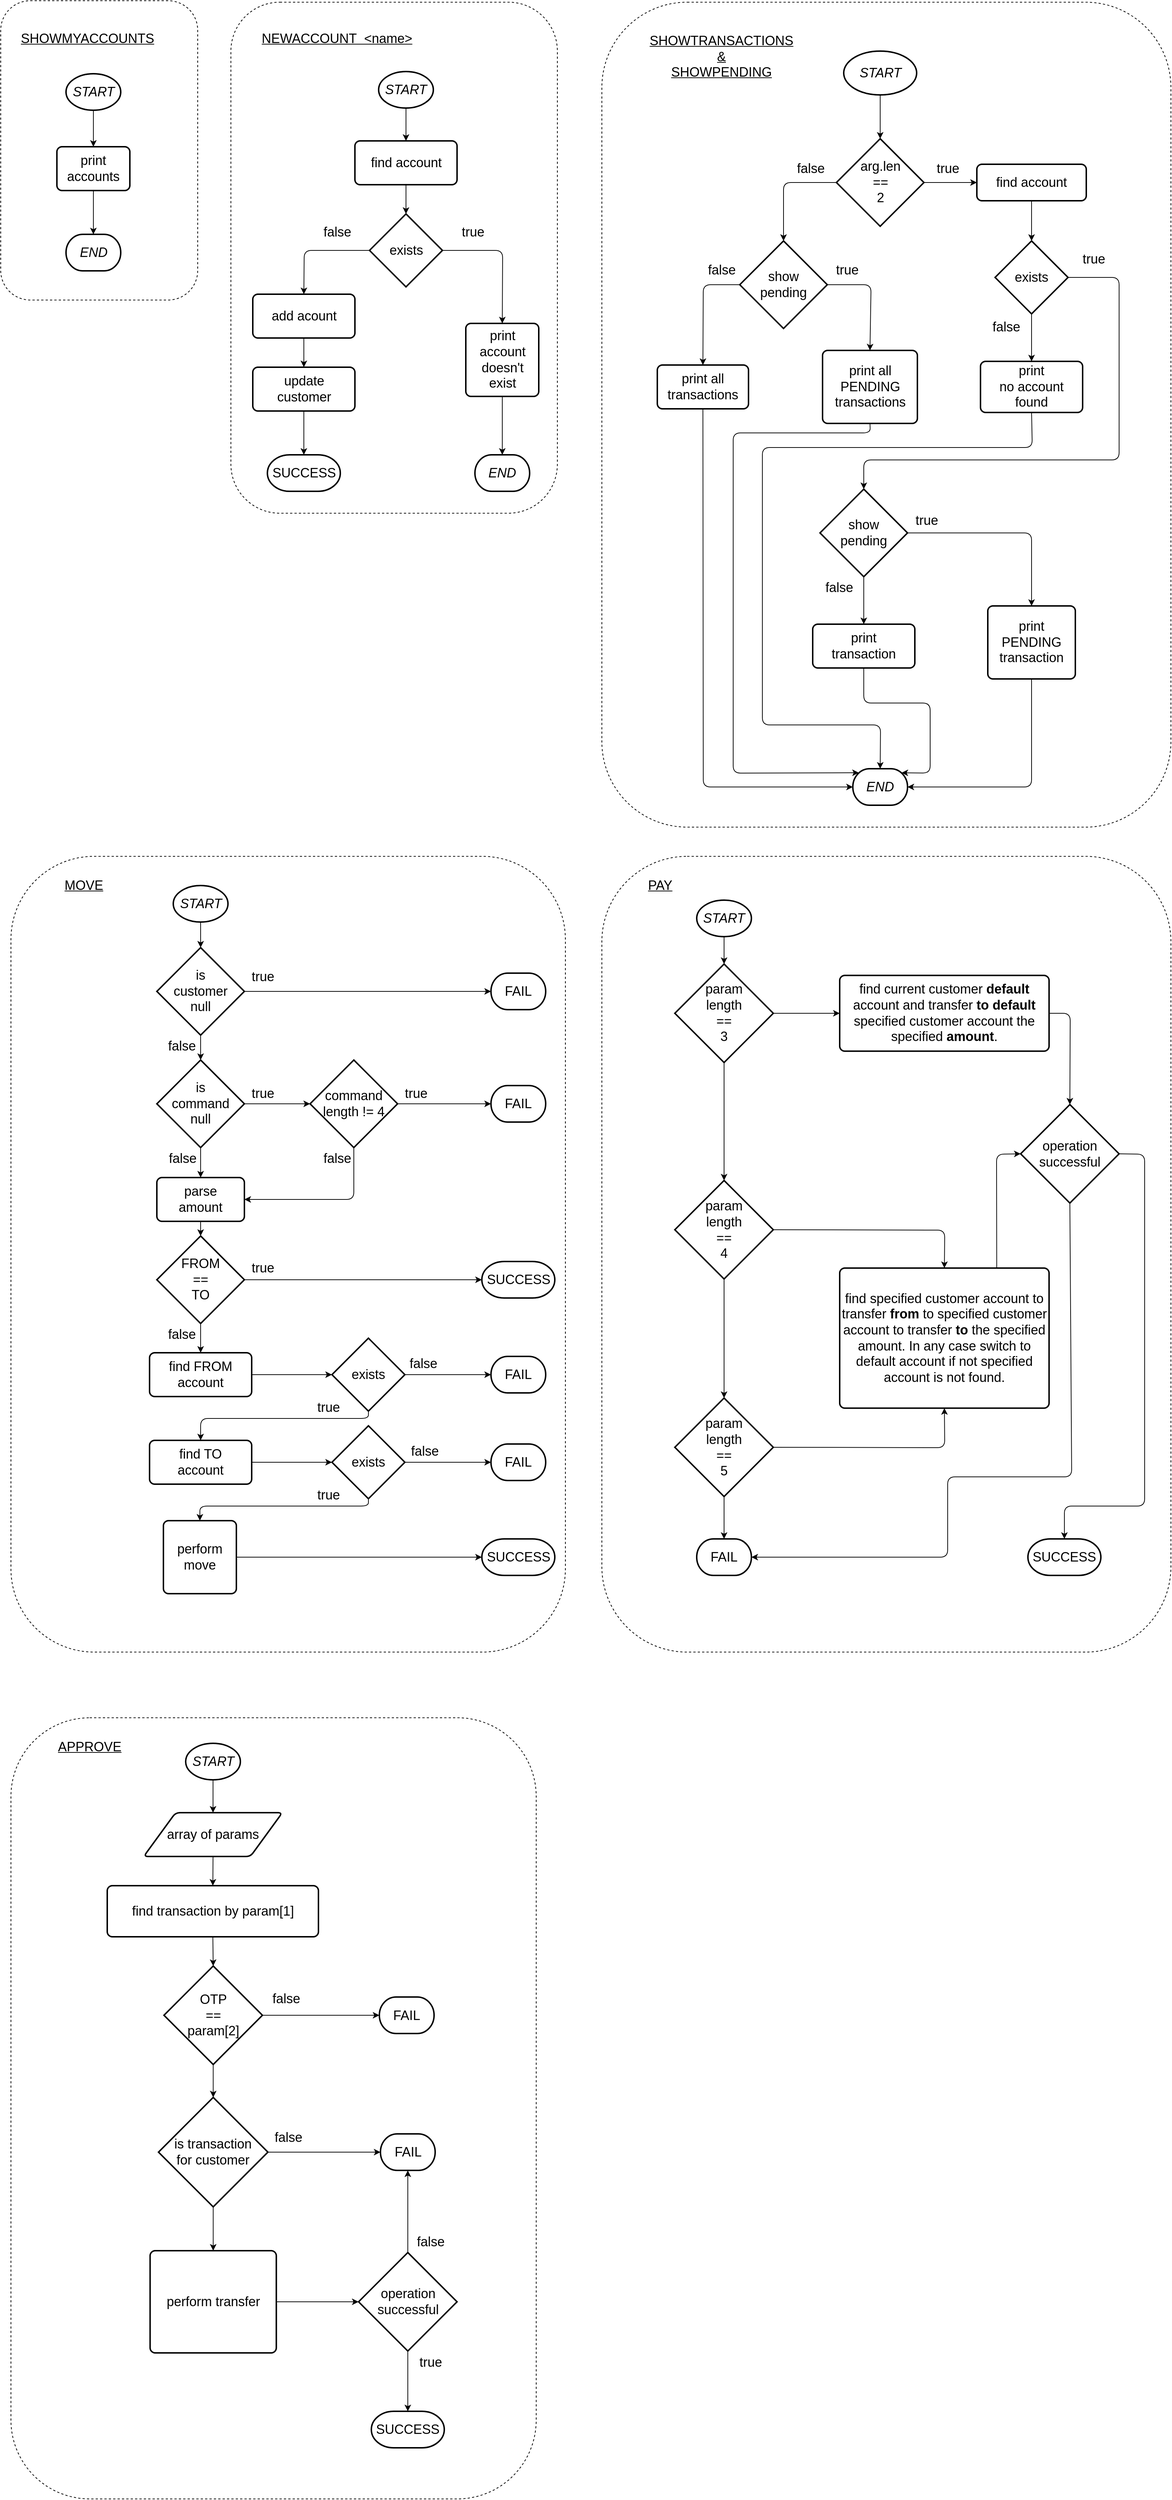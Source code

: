 <mxfile version="12.9.9" type="device"><diagram id="C5RBs43oDa-KdzZeNtuy" name="Page-1"><mxGraphModel dx="2066" dy="1146" grid="1" gridSize="10" guides="1" tooltips="1" connect="1" arrows="1" fold="1" page="1" pageScale="1" pageWidth="827" pageHeight="1169" math="0" shadow="0"><root><mxCell id="WIyWlLk6GJQsqaUBKTNV-0"/><mxCell id="WIyWlLk6GJQsqaUBKTNV-1" parent="WIyWlLk6GJQsqaUBKTNV-0"/><mxCell id="9iAAD8OGUd6AcAUDYK4n-177" value="" style="rounded=1;whiteSpace=wrap;html=1;fillColor=none;fontSize=18;align=center;dashed=1;" vertex="1" parent="WIyWlLk6GJQsqaUBKTNV-1"><mxGeometry x="40" y="2370" width="720" height="1070" as="geometry"/></mxCell><mxCell id="9iAAD8OGUd6AcAUDYK4n-150" value="" style="rounded=1;whiteSpace=wrap;html=1;fillColor=none;fontSize=18;align=center;dashed=1;" vertex="1" parent="WIyWlLk6GJQsqaUBKTNV-1"><mxGeometry x="850" y="1190" width="780" height="1090" as="geometry"/></mxCell><mxCell id="9iAAD8OGUd6AcAUDYK4n-127" value="" style="rounded=1;whiteSpace=wrap;html=1;fillColor=none;fontSize=18;dashed=1;" vertex="1" parent="WIyWlLk6GJQsqaUBKTNV-1"><mxGeometry x="40" y="1190" width="760" height="1090" as="geometry"/></mxCell><mxCell id="9iAAD8OGUd6AcAUDYK4n-79" value="" style="rounded=1;whiteSpace=wrap;html=1;dashed=1;fillColor=none;fontSize=18;" vertex="1" parent="WIyWlLk6GJQsqaUBKTNV-1"><mxGeometry x="850" y="20" width="780" height="1130" as="geometry"/></mxCell><mxCell id="9iAAD8OGUd6AcAUDYK4n-29" value="" style="rounded=1;whiteSpace=wrap;html=1;fontSize=18;fillColor=none;dashed=1;" vertex="1" parent="WIyWlLk6GJQsqaUBKTNV-1"><mxGeometry x="26" y="18" width="270" height="410" as="geometry"/></mxCell><mxCell id="9iAAD8OGUd6AcAUDYK4n-31" value="" style="rounded=1;whiteSpace=wrap;html=1;dashed=1;fillColor=none;fontSize=18;" vertex="1" parent="WIyWlLk6GJQsqaUBKTNV-1"><mxGeometry x="341.5" y="20" width="447.5" height="700" as="geometry"/></mxCell><mxCell id="9iAAD8OGUd6AcAUDYK4n-3" value="SHOWMYACCOUNTS" style="text;html=1;strokeColor=none;fillColor=none;align=center;verticalAlign=middle;whiteSpace=wrap;rounded=0;fontStyle=4;fontSize=18;" vertex="1" parent="WIyWlLk6GJQsqaUBKTNV-1"><mxGeometry x="50" y="60" width="190" height="20" as="geometry"/></mxCell><mxCell id="9iAAD8OGUd6AcAUDYK4n-5" value="&lt;i&gt;END&lt;/i&gt;" style="strokeWidth=2;html=1;shape=mxgraph.flowchart.terminator;whiteSpace=wrap;fontSize=18;" vertex="1" parent="WIyWlLk6GJQsqaUBKTNV-1"><mxGeometry x="115.5" y="338" width="75" height="50" as="geometry"/></mxCell><mxCell id="9iAAD8OGUd6AcAUDYK4n-6" value="print accounts" style="rounded=1;whiteSpace=wrap;html=1;absoluteArcSize=1;arcSize=14;strokeWidth=2;fontSize=18;" vertex="1" parent="WIyWlLk6GJQsqaUBKTNV-1"><mxGeometry x="103" y="218" width="100" height="60" as="geometry"/></mxCell><mxCell id="9iAAD8OGUd6AcAUDYK4n-7" value="" style="endArrow=classic;html=1;fontSize=18;exitX=0.5;exitY=1;exitDx=0;exitDy=0;exitPerimeter=0;entryX=0.5;entryY=0;entryDx=0;entryDy=0;" edge="1" parent="WIyWlLk6GJQsqaUBKTNV-1" source="9iAAD8OGUd6AcAUDYK4n-12" target="9iAAD8OGUd6AcAUDYK4n-6"><mxGeometry width="50" height="50" relative="1" as="geometry"><mxPoint x="153" y="173" as="sourcePoint"/><mxPoint x="318" y="138" as="targetPoint"/></mxGeometry></mxCell><mxCell id="9iAAD8OGUd6AcAUDYK4n-8" value="" style="endArrow=classic;html=1;fontSize=18;exitX=0.5;exitY=1;exitDx=0;exitDy=0;entryX=0.5;entryY=0;entryDx=0;entryDy=0;entryPerimeter=0;" edge="1" parent="WIyWlLk6GJQsqaUBKTNV-1" source="9iAAD8OGUd6AcAUDYK4n-6" target="9iAAD8OGUd6AcAUDYK4n-5"><mxGeometry width="50" height="50" relative="1" as="geometry"><mxPoint x="258" y="378" as="sourcePoint"/><mxPoint x="308" y="328" as="targetPoint"/></mxGeometry></mxCell><mxCell id="9iAAD8OGUd6AcAUDYK4n-11" value="NEWACCOUNT&amp;nbsp; &amp;lt;name&amp;gt;" style="text;html=1;strokeColor=none;fillColor=none;align=center;verticalAlign=middle;whiteSpace=wrap;rounded=0;fontSize=18;fontStyle=4" vertex="1" parent="WIyWlLk6GJQsqaUBKTNV-1"><mxGeometry x="376.5" y="60" width="220" height="20" as="geometry"/></mxCell><mxCell id="9iAAD8OGUd6AcAUDYK4n-12" value="&lt;i&gt;START&lt;/i&gt;" style="strokeWidth=2;html=1;shape=mxgraph.flowchart.start_1;whiteSpace=wrap;fontSize=18;" vertex="1" parent="WIyWlLk6GJQsqaUBKTNV-1"><mxGeometry x="115.5" y="118" width="75" height="50" as="geometry"/></mxCell><mxCell id="9iAAD8OGUd6AcAUDYK4n-13" value="&lt;i&gt;START&lt;/i&gt;" style="strokeWidth=2;html=1;shape=mxgraph.flowchart.start_1;whiteSpace=wrap;fontSize=18;" vertex="1" parent="WIyWlLk6GJQsqaUBKTNV-1"><mxGeometry x="544" y="115" width="75" height="50" as="geometry"/></mxCell><mxCell id="9iAAD8OGUd6AcAUDYK4n-14" value="find account" style="rounded=1;whiteSpace=wrap;html=1;absoluteArcSize=1;arcSize=14;strokeWidth=2;fontSize=18;" vertex="1" parent="WIyWlLk6GJQsqaUBKTNV-1"><mxGeometry x="511.5" y="210" width="140" height="60" as="geometry"/></mxCell><mxCell id="9iAAD8OGUd6AcAUDYK4n-15" value="" style="endArrow=classic;html=1;fontSize=18;exitX=0.5;exitY=1;exitDx=0;exitDy=0;exitPerimeter=0;entryX=0.5;entryY=0;entryDx=0;entryDy=0;" edge="1" parent="WIyWlLk6GJQsqaUBKTNV-1" source="9iAAD8OGUd6AcAUDYK4n-13" target="9iAAD8OGUd6AcAUDYK4n-14"><mxGeometry width="50" height="50" relative="1" as="geometry"><mxPoint x="665" y="360" as="sourcePoint"/><mxPoint x="715" y="310" as="targetPoint"/></mxGeometry></mxCell><mxCell id="9iAAD8OGUd6AcAUDYK4n-16" value="exists" style="strokeWidth=2;html=1;shape=mxgraph.flowchart.decision;whiteSpace=wrap;fontSize=18;" vertex="1" parent="WIyWlLk6GJQsqaUBKTNV-1"><mxGeometry x="531.5" y="310" width="100" height="100" as="geometry"/></mxCell><mxCell id="9iAAD8OGUd6AcAUDYK4n-17" value="add acount" style="rounded=1;whiteSpace=wrap;html=1;absoluteArcSize=1;arcSize=14;strokeWidth=2;fontSize=18;" vertex="1" parent="WIyWlLk6GJQsqaUBKTNV-1"><mxGeometry x="371.5" y="420" width="140" height="60" as="geometry"/></mxCell><mxCell id="9iAAD8OGUd6AcAUDYK4n-18" value="&lt;div&gt;update&lt;/div&gt;&lt;div&gt;customer&lt;/div&gt;" style="rounded=1;whiteSpace=wrap;html=1;absoluteArcSize=1;arcSize=14;strokeWidth=2;fontSize=18;" vertex="1" parent="WIyWlLk6GJQsqaUBKTNV-1"><mxGeometry x="371.5" y="520" width="140" height="60" as="geometry"/></mxCell><mxCell id="9iAAD8OGUd6AcAUDYK4n-19" value="SUCCESS" style="strokeWidth=2;html=1;shape=mxgraph.flowchart.terminator;whiteSpace=wrap;fontSize=18;" vertex="1" parent="WIyWlLk6GJQsqaUBKTNV-1"><mxGeometry x="391.5" y="640" width="100" height="50" as="geometry"/></mxCell><mxCell id="9iAAD8OGUd6AcAUDYK4n-20" value="&lt;i&gt;END&lt;/i&gt;" style="strokeWidth=2;html=1;shape=mxgraph.flowchart.terminator;whiteSpace=wrap;fontSize=18;" vertex="1" parent="WIyWlLk6GJQsqaUBKTNV-1"><mxGeometry x="676" y="640" width="75" height="50" as="geometry"/></mxCell><mxCell id="9iAAD8OGUd6AcAUDYK4n-21" value="" style="endArrow=classic;html=1;fontSize=18;exitX=0;exitY=0.5;exitDx=0;exitDy=0;exitPerimeter=0;entryX=0.5;entryY=0;entryDx=0;entryDy=0;" edge="1" parent="WIyWlLk6GJQsqaUBKTNV-1" source="9iAAD8OGUd6AcAUDYK4n-16" target="9iAAD8OGUd6AcAUDYK4n-17"><mxGeometry width="50" height="50" relative="1" as="geometry"><mxPoint x="364" y="340" as="sourcePoint"/><mxPoint x="414" y="290" as="targetPoint"/><Array as="points"><mxPoint x="442" y="360"/></Array></mxGeometry></mxCell><mxCell id="9iAAD8OGUd6AcAUDYK4n-22" value="" style="endArrow=classic;html=1;fontSize=18;exitX=0.5;exitY=1;exitDx=0;exitDy=0;entryX=0.5;entryY=0;entryDx=0;entryDy=0;" edge="1" parent="WIyWlLk6GJQsqaUBKTNV-1" source="9iAAD8OGUd6AcAUDYK4n-17" target="9iAAD8OGUd6AcAUDYK4n-18"><mxGeometry width="50" height="50" relative="1" as="geometry"><mxPoint x="194" y="520" as="sourcePoint"/><mxPoint x="244" y="470" as="targetPoint"/></mxGeometry></mxCell><mxCell id="9iAAD8OGUd6AcAUDYK4n-23" value="" style="endArrow=classic;html=1;fontSize=18;exitX=0.5;exitY=1;exitDx=0;exitDy=0;entryX=0.5;entryY=0;entryDx=0;entryDy=0;entryPerimeter=0;" edge="1" parent="WIyWlLk6GJQsqaUBKTNV-1" source="9iAAD8OGUd6AcAUDYK4n-18" target="9iAAD8OGUd6AcAUDYK4n-19"><mxGeometry width="50" height="50" relative="1" as="geometry"><mxPoint x="284" y="660" as="sourcePoint"/><mxPoint x="334" y="610" as="targetPoint"/></mxGeometry></mxCell><mxCell id="9iAAD8OGUd6AcAUDYK4n-24" value="" style="endArrow=classic;html=1;fontSize=18;exitX=1;exitY=0.5;exitDx=0;exitDy=0;exitPerimeter=0;entryX=0.5;entryY=0;entryDx=0;entryDy=0;" edge="1" parent="WIyWlLk6GJQsqaUBKTNV-1" source="9iAAD8OGUd6AcAUDYK4n-16" target="9iAAD8OGUd6AcAUDYK4n-59"><mxGeometry width="50" height="50" relative="1" as="geometry"><mxPoint x="714" y="500" as="sourcePoint"/><mxPoint x="712" y="430" as="targetPoint"/><Array as="points"><mxPoint x="714" y="360"/></Array></mxGeometry></mxCell><mxCell id="9iAAD8OGUd6AcAUDYK4n-25" value="" style="endArrow=classic;html=1;fontSize=18;exitX=0.5;exitY=1;exitDx=0;exitDy=0;entryX=0.5;entryY=0;entryDx=0;entryDy=0;entryPerimeter=0;" edge="1" parent="WIyWlLk6GJQsqaUBKTNV-1" source="9iAAD8OGUd6AcAUDYK4n-14" target="9iAAD8OGUd6AcAUDYK4n-16"><mxGeometry width="50" height="50" relative="1" as="geometry"><mxPoint x="675" y="480" as="sourcePoint"/><mxPoint x="725" y="430" as="targetPoint"/></mxGeometry></mxCell><mxCell id="9iAAD8OGUd6AcAUDYK4n-26" value="false" style="text;html=1;align=center;verticalAlign=middle;resizable=0;points=[];autosize=1;fontSize=18;" vertex="1" parent="WIyWlLk6GJQsqaUBKTNV-1"><mxGeometry x="461.5" y="320" width="50" height="30" as="geometry"/></mxCell><mxCell id="9iAAD8OGUd6AcAUDYK4n-27" value="true" style="text;html=1;align=center;verticalAlign=middle;resizable=0;points=[];autosize=1;fontSize=18;" vertex="1" parent="WIyWlLk6GJQsqaUBKTNV-1"><mxGeometry x="648" y="320" width="50" height="30" as="geometry"/></mxCell><mxCell id="9iAAD8OGUd6AcAUDYK4n-28" value="&lt;div&gt;SHOWTRANSACTIONS&lt;/div&gt;&lt;div&gt;&amp;amp;&lt;/div&gt;&lt;div&gt;SHOWPENDING&lt;br&gt;&lt;/div&gt;" style="text;html=1;strokeColor=none;fillColor=none;align=center;verticalAlign=middle;whiteSpace=wrap;rounded=0;fontSize=18;fontStyle=4" vertex="1" parent="WIyWlLk6GJQsqaUBKTNV-1"><mxGeometry x="909" y="60" width="210" height="70" as="geometry"/></mxCell><mxCell id="9iAAD8OGUd6AcAUDYK4n-32" value="&lt;i&gt;START&lt;/i&gt;" style="strokeWidth=2;html=1;shape=mxgraph.flowchart.start_1;whiteSpace=wrap;fillColor=#ffffff;fontSize=18;" vertex="1" parent="WIyWlLk6GJQsqaUBKTNV-1"><mxGeometry x="1181.5" y="87" width="100" height="60" as="geometry"/></mxCell><mxCell id="9iAAD8OGUd6AcAUDYK4n-34" value="arg.len&lt;div&gt;==&lt;/div&gt;&lt;div&gt;2&lt;br&gt;&lt;/div&gt;" style="strokeWidth=2;html=1;shape=mxgraph.flowchart.decision;whiteSpace=wrap;fillColor=#ffffff;fontSize=18;" vertex="1" parent="WIyWlLk6GJQsqaUBKTNV-1"><mxGeometry x="1171.5" y="207" width="120" height="120" as="geometry"/></mxCell><mxCell id="9iAAD8OGUd6AcAUDYK4n-35" value="&lt;div&gt;show&lt;/div&gt;&lt;div&gt;pending&lt;br&gt;&lt;/div&gt;" style="strokeWidth=2;html=1;shape=mxgraph.flowchart.decision;whiteSpace=wrap;fillColor=#ffffff;fontSize=18;" vertex="1" parent="WIyWlLk6GJQsqaUBKTNV-1"><mxGeometry x="1039" y="347" width="120" height="120" as="geometry"/></mxCell><mxCell id="9iAAD8OGUd6AcAUDYK4n-37" value="" style="endArrow=classic;html=1;fontSize=18;exitX=0.5;exitY=1;exitDx=0;exitDy=0;exitPerimeter=0;entryX=0.5;entryY=0;entryDx=0;entryDy=0;entryPerimeter=0;" edge="1" parent="WIyWlLk6GJQsqaUBKTNV-1" source="9iAAD8OGUd6AcAUDYK4n-32" target="9iAAD8OGUd6AcAUDYK4n-34"><mxGeometry width="50" height="50" relative="1" as="geometry"><mxPoint x="1369" y="227" as="sourcePoint"/><mxPoint x="1419" y="177" as="targetPoint"/></mxGeometry></mxCell><mxCell id="9iAAD8OGUd6AcAUDYK4n-38" value="" style="endArrow=classic;html=1;fontSize=18;exitX=0;exitY=0.5;exitDx=0;exitDy=0;exitPerimeter=0;entryX=0.5;entryY=0;entryDx=0;entryDy=0;entryPerimeter=0;" edge="1" parent="WIyWlLk6GJQsqaUBKTNV-1" source="9iAAD8OGUd6AcAUDYK4n-34" target="9iAAD8OGUd6AcAUDYK4n-35"><mxGeometry width="50" height="50" relative="1" as="geometry"><mxPoint x="1059" y="297" as="sourcePoint"/><mxPoint x="1109" y="247" as="targetPoint"/><Array as="points"><mxPoint x="1099" y="267"/></Array></mxGeometry></mxCell><mxCell id="9iAAD8OGUd6AcAUDYK4n-39" value="" style="endArrow=classic;html=1;fontSize=18;exitX=0;exitY=0.5;exitDx=0;exitDy=0;exitPerimeter=0;entryX=0.5;entryY=0;entryDx=0;entryDy=0;" edge="1" parent="WIyWlLk6GJQsqaUBKTNV-1" source="9iAAD8OGUd6AcAUDYK4n-35" target="9iAAD8OGUd6AcAUDYK4n-40"><mxGeometry width="50" height="50" relative="1" as="geometry"><mxPoint x="999" y="497" as="sourcePoint"/><mxPoint x="989" y="467" as="targetPoint"/><Array as="points"><mxPoint x="989" y="407"/></Array></mxGeometry></mxCell><mxCell id="9iAAD8OGUd6AcAUDYK4n-40" value="&lt;div&gt;print all&lt;/div&gt;&lt;div&gt;transactions&lt;br&gt;&lt;/div&gt;" style="rounded=1;whiteSpace=wrap;html=1;absoluteArcSize=1;arcSize=14;strokeWidth=2;fillColor=#ffffff;fontSize=18;" vertex="1" parent="WIyWlLk6GJQsqaUBKTNV-1"><mxGeometry x="926" y="517" width="125" height="60" as="geometry"/></mxCell><mxCell id="9iAAD8OGUd6AcAUDYK4n-41" value="&lt;div&gt;print all&lt;/div&gt;&lt;div&gt;PENDING&lt;/div&gt;&lt;div&gt;transactions&lt;br&gt;&lt;/div&gt;" style="rounded=1;whiteSpace=wrap;html=1;absoluteArcSize=1;arcSize=14;strokeWidth=2;fillColor=#ffffff;fontSize=18;" vertex="1" parent="WIyWlLk6GJQsqaUBKTNV-1"><mxGeometry x="1152.5" y="497" width="130" height="100" as="geometry"/></mxCell><mxCell id="9iAAD8OGUd6AcAUDYK4n-42" value="" style="endArrow=classic;html=1;fontSize=18;exitX=1;exitY=0.5;exitDx=0;exitDy=0;exitPerimeter=0;entryX=0.5;entryY=0;entryDx=0;entryDy=0;" edge="1" parent="WIyWlLk6GJQsqaUBKTNV-1" source="9iAAD8OGUd6AcAUDYK4n-35" target="9iAAD8OGUd6AcAUDYK4n-41"><mxGeometry width="50" height="50" relative="1" as="geometry"><mxPoint x="1229" y="457" as="sourcePoint"/><mxPoint x="1279" y="407" as="targetPoint"/><Array as="points"><mxPoint x="1219" y="407"/></Array></mxGeometry></mxCell><mxCell id="9iAAD8OGUd6AcAUDYK4n-43" value="&lt;i&gt;END&lt;/i&gt;" style="strokeWidth=2;html=1;shape=mxgraph.flowchart.terminator;whiteSpace=wrap;fillColor=#ffffff;fontSize=18;" vertex="1" parent="WIyWlLk6GJQsqaUBKTNV-1"><mxGeometry x="1194" y="1070" width="75" height="50" as="geometry"/></mxCell><mxCell id="9iAAD8OGUd6AcAUDYK4n-44" value="false" style="text;html=1;align=center;verticalAlign=middle;resizable=0;points=[];autosize=1;fontSize=18;" vertex="1" parent="WIyWlLk6GJQsqaUBKTNV-1"><mxGeometry x="1111" y="233" width="50" height="30" as="geometry"/></mxCell><mxCell id="9iAAD8OGUd6AcAUDYK4n-45" value="false" style="text;html=1;align=center;verticalAlign=middle;resizable=0;points=[];autosize=1;fontSize=18;" vertex="1" parent="WIyWlLk6GJQsqaUBKTNV-1"><mxGeometry x="989" y="372" width="50" height="30" as="geometry"/></mxCell><mxCell id="9iAAD8OGUd6AcAUDYK4n-46" value="true" style="text;html=1;align=center;verticalAlign=middle;resizable=0;points=[];autosize=1;fontSize=18;" vertex="1" parent="WIyWlLk6GJQsqaUBKTNV-1"><mxGeometry x="1161" y="372" width="50" height="30" as="geometry"/></mxCell><mxCell id="9iAAD8OGUd6AcAUDYK4n-47" value="find account" style="rounded=1;whiteSpace=wrap;html=1;absoluteArcSize=1;arcSize=14;strokeWidth=2;fillColor=#ffffff;fontSize=18;" vertex="1" parent="WIyWlLk6GJQsqaUBKTNV-1"><mxGeometry x="1364" y="242" width="150" height="50" as="geometry"/></mxCell><mxCell id="9iAAD8OGUd6AcAUDYK4n-49" value="&lt;div&gt;show&lt;/div&gt;&lt;div&gt;pending&lt;br&gt;&lt;/div&gt;" style="strokeWidth=2;html=1;shape=mxgraph.flowchart.decision;whiteSpace=wrap;fillColor=#ffffff;fontSize=18;" vertex="1" parent="WIyWlLk6GJQsqaUBKTNV-1"><mxGeometry x="1149" y="687" width="120" height="120" as="geometry"/></mxCell><mxCell id="9iAAD8OGUd6AcAUDYK4n-50" value="exists" style="strokeWidth=2;html=1;shape=mxgraph.flowchart.decision;whiteSpace=wrap;fillColor=#ffffff;fontSize=18;" vertex="1" parent="WIyWlLk6GJQsqaUBKTNV-1"><mxGeometry x="1389" y="347" width="100" height="100" as="geometry"/></mxCell><mxCell id="9iAAD8OGUd6AcAUDYK4n-51" value="" style="endArrow=classic;html=1;fontSize=18;exitX=1;exitY=0.5;exitDx=0;exitDy=0;exitPerimeter=0;entryX=0;entryY=0.5;entryDx=0;entryDy=0;" edge="1" parent="WIyWlLk6GJQsqaUBKTNV-1" source="9iAAD8OGUd6AcAUDYK4n-34" target="9iAAD8OGUd6AcAUDYK4n-47"><mxGeometry width="50" height="50" relative="1" as="geometry"><mxPoint x="1349" y="367" as="sourcePoint"/><mxPoint x="1399" y="317" as="targetPoint"/></mxGeometry></mxCell><mxCell id="9iAAD8OGUd6AcAUDYK4n-52" value="" style="endArrow=classic;html=1;fontSize=18;exitX=0.5;exitY=1;exitDx=0;exitDy=0;entryX=0.5;entryY=0;entryDx=0;entryDy=0;entryPerimeter=0;" edge="1" parent="WIyWlLk6GJQsqaUBKTNV-1" source="9iAAD8OGUd6AcAUDYK4n-47" target="9iAAD8OGUd6AcAUDYK4n-50"><mxGeometry width="50" height="50" relative="1" as="geometry"><mxPoint x="1529" y="377" as="sourcePoint"/><mxPoint x="1579" y="327" as="targetPoint"/></mxGeometry></mxCell><mxCell id="9iAAD8OGUd6AcAUDYK4n-53" value="true" style="text;html=1;align=center;verticalAlign=middle;resizable=0;points=[];autosize=1;fontSize=18;" vertex="1" parent="WIyWlLk6GJQsqaUBKTNV-1"><mxGeometry x="1299" y="233" width="50" height="30" as="geometry"/></mxCell><mxCell id="9iAAD8OGUd6AcAUDYK4n-55" value="&lt;div&gt;print&lt;/div&gt;&lt;div&gt;no account found&lt;br&gt;&lt;/div&gt;" style="rounded=1;whiteSpace=wrap;html=1;absoluteArcSize=1;arcSize=14;strokeWidth=2;fillColor=#ffffff;fontSize=18;" vertex="1" parent="WIyWlLk6GJQsqaUBKTNV-1"><mxGeometry x="1369" y="512" width="140" height="70" as="geometry"/></mxCell><mxCell id="9iAAD8OGUd6AcAUDYK4n-56" value="" style="endArrow=classic;html=1;fontSize=18;exitX=0.5;exitY=1;exitDx=0;exitDy=0;exitPerimeter=0;entryX=0.5;entryY=0;entryDx=0;entryDy=0;" edge="1" parent="WIyWlLk6GJQsqaUBKTNV-1" source="9iAAD8OGUd6AcAUDYK4n-50" target="9iAAD8OGUd6AcAUDYK4n-55"><mxGeometry width="50" height="50" relative="1" as="geometry"><mxPoint x="1559" y="487" as="sourcePoint"/><mxPoint x="1609" y="437" as="targetPoint"/></mxGeometry></mxCell><mxCell id="9iAAD8OGUd6AcAUDYK4n-57" value="false" style="text;html=1;align=center;verticalAlign=middle;resizable=0;points=[];autosize=1;fontSize=18;" vertex="1" parent="WIyWlLk6GJQsqaUBKTNV-1"><mxGeometry x="1379" y="450" width="50" height="30" as="geometry"/></mxCell><mxCell id="9iAAD8OGUd6AcAUDYK4n-58" value="true" style="text;html=1;align=center;verticalAlign=middle;resizable=0;points=[];autosize=1;fontSize=18;" vertex="1" parent="WIyWlLk6GJQsqaUBKTNV-1"><mxGeometry x="1499" y="357" width="50" height="30" as="geometry"/></mxCell><mxCell id="9iAAD8OGUd6AcAUDYK4n-59" value="&lt;div&gt;print&lt;/div&gt;&lt;div&gt;account&lt;/div&gt;&lt;div&gt;doesn't&lt;/div&gt;&lt;div&gt;exist&lt;br&gt;&lt;/div&gt;" style="rounded=1;whiteSpace=wrap;html=1;absoluteArcSize=1;arcSize=14;strokeWidth=2;fillColor=#ffffff;fontSize=18;" vertex="1" parent="WIyWlLk6GJQsqaUBKTNV-1"><mxGeometry x="663.5" y="460" width="100" height="100" as="geometry"/></mxCell><mxCell id="9iAAD8OGUd6AcAUDYK4n-60" value="" style="endArrow=classic;html=1;fontSize=18;exitX=0.5;exitY=1;exitDx=0;exitDy=0;entryX=0.5;entryY=0;entryDx=0;entryDy=0;entryPerimeter=0;" edge="1" parent="WIyWlLk6GJQsqaUBKTNV-1" source="9iAAD8OGUd6AcAUDYK4n-59" target="9iAAD8OGUd6AcAUDYK4n-20"><mxGeometry width="50" height="50" relative="1" as="geometry"><mxPoint x="644" y="620" as="sourcePoint"/><mxPoint x="694" y="570" as="targetPoint"/></mxGeometry></mxCell><mxCell id="9iAAD8OGUd6AcAUDYK4n-61" value="&lt;div&gt;print&lt;/div&gt;&lt;div&gt;transaction&lt;br&gt;&lt;/div&gt;" style="rounded=1;whiteSpace=wrap;html=1;absoluteArcSize=1;arcSize=14;strokeWidth=2;fillColor=#ffffff;fontSize=18;" vertex="1" parent="WIyWlLk6GJQsqaUBKTNV-1"><mxGeometry x="1139" y="872" width="140" height="60" as="geometry"/></mxCell><mxCell id="9iAAD8OGUd6AcAUDYK4n-62" value="&lt;div&gt;print&lt;/div&gt;&lt;div&gt;PENDING&lt;/div&gt;&lt;div&gt;transaction&lt;br&gt;&lt;/div&gt;" style="rounded=1;whiteSpace=wrap;html=1;absoluteArcSize=1;arcSize=14;strokeWidth=2;fillColor=#ffffff;fontSize=18;" vertex="1" parent="WIyWlLk6GJQsqaUBKTNV-1"><mxGeometry x="1379" y="847" width="120" height="100" as="geometry"/></mxCell><mxCell id="9iAAD8OGUd6AcAUDYK4n-63" value="" style="endArrow=classic;html=1;fontSize=18;exitX=0.5;exitY=1;exitDx=0;exitDy=0;exitPerimeter=0;entryX=0.5;entryY=0;entryDx=0;entryDy=0;" edge="1" parent="WIyWlLk6GJQsqaUBKTNV-1" source="9iAAD8OGUd6AcAUDYK4n-49" target="9iAAD8OGUd6AcAUDYK4n-61"><mxGeometry width="50" height="50" relative="1" as="geometry"><mxPoint x="1289" y="847" as="sourcePoint"/><mxPoint x="1339" y="797" as="targetPoint"/></mxGeometry></mxCell><mxCell id="9iAAD8OGUd6AcAUDYK4n-64" value="" style="endArrow=classic;html=1;fontSize=18;exitX=1;exitY=0.5;exitDx=0;exitDy=0;exitPerimeter=0;entryX=0.5;entryY=0;entryDx=0;entryDy=0;" edge="1" parent="WIyWlLk6GJQsqaUBKTNV-1" source="9iAAD8OGUd6AcAUDYK4n-49" target="9iAAD8OGUd6AcAUDYK4n-62"><mxGeometry width="50" height="50" relative="1" as="geometry"><mxPoint x="1399" y="787" as="sourcePoint"/><mxPoint x="1449" y="737" as="targetPoint"/><Array as="points"><mxPoint x="1439" y="747"/></Array></mxGeometry></mxCell><mxCell id="9iAAD8OGUd6AcAUDYK4n-71" value="" style="endArrow=classic;html=1;fontSize=18;exitX=1;exitY=0.5;exitDx=0;exitDy=0;exitPerimeter=0;entryX=0.5;entryY=0;entryDx=0;entryDy=0;entryPerimeter=0;" edge="1" parent="WIyWlLk6GJQsqaUBKTNV-1" source="9iAAD8OGUd6AcAUDYK4n-50" target="9iAAD8OGUd6AcAUDYK4n-49"><mxGeometry width="50" height="50" relative="1" as="geometry"><mxPoint x="1599" y="677" as="sourcePoint"/><mxPoint x="1649" y="627" as="targetPoint"/><Array as="points"><mxPoint x="1559" y="397"/><mxPoint x="1559" y="647"/><mxPoint x="1209" y="647"/></Array></mxGeometry></mxCell><mxCell id="9iAAD8OGUd6AcAUDYK4n-72" value="true" style="text;html=1;align=center;verticalAlign=middle;resizable=0;points=[];autosize=1;fontSize=18;" vertex="1" parent="WIyWlLk6GJQsqaUBKTNV-1"><mxGeometry x="1270" y="715" width="50" height="30" as="geometry"/></mxCell><mxCell id="9iAAD8OGUd6AcAUDYK4n-73" value="false" style="text;html=1;align=center;verticalAlign=middle;resizable=0;points=[];autosize=1;fontSize=18;" vertex="1" parent="WIyWlLk6GJQsqaUBKTNV-1"><mxGeometry x="1150" y="807" width="50" height="30" as="geometry"/></mxCell><mxCell id="9iAAD8OGUd6AcAUDYK4n-74" value="" style="endArrow=classic;html=1;fontSize=18;exitX=0.5;exitY=1;exitDx=0;exitDy=0;entryX=0.5;entryY=0;entryDx=0;entryDy=0;entryPerimeter=0;" edge="1" parent="WIyWlLk6GJQsqaUBKTNV-1" source="9iAAD8OGUd6AcAUDYK4n-55" target="9iAAD8OGUd6AcAUDYK4n-43"><mxGeometry width="50" height="50" relative="1" as="geometry"><mxPoint x="1010" y="730" as="sourcePoint"/><mxPoint x="1060" y="680" as="targetPoint"/><Array as="points"><mxPoint x="1440" y="630"/><mxPoint x="1070" y="630"/><mxPoint x="1070" y="1010"/><mxPoint x="1232" y="1010"/></Array></mxGeometry></mxCell><mxCell id="9iAAD8OGUd6AcAUDYK4n-75" value="" style="endArrow=classic;html=1;fontSize=18;exitX=0.5;exitY=1;exitDx=0;exitDy=0;entryX=0.11;entryY=0.11;entryDx=0;entryDy=0;entryPerimeter=0;" edge="1" parent="WIyWlLk6GJQsqaUBKTNV-1" source="9iAAD8OGUd6AcAUDYK4n-41" target="9iAAD8OGUd6AcAUDYK4n-43"><mxGeometry width="50" height="50" relative="1" as="geometry"><mxPoint x="910" y="760" as="sourcePoint"/><mxPoint x="1150" y="1090" as="targetPoint"/><Array as="points"><mxPoint x="1218" y="610"/><mxPoint x="1030" y="610"/><mxPoint x="1030" y="1076"/></Array></mxGeometry></mxCell><mxCell id="9iAAD8OGUd6AcAUDYK4n-76" value="" style="endArrow=classic;html=1;fontSize=18;exitX=0.5;exitY=1;exitDx=0;exitDy=0;entryX=0;entryY=0.5;entryDx=0;entryDy=0;entryPerimeter=0;" edge="1" parent="WIyWlLk6GJQsqaUBKTNV-1" source="9iAAD8OGUd6AcAUDYK4n-40" target="9iAAD8OGUd6AcAUDYK4n-43"><mxGeometry width="50" height="50" relative="1" as="geometry"><mxPoint x="950" y="730" as="sourcePoint"/><mxPoint x="1000" y="680" as="targetPoint"/><Array as="points"><mxPoint x="989" y="1095"/></Array></mxGeometry></mxCell><mxCell id="9iAAD8OGUd6AcAUDYK4n-77" value="" style="endArrow=classic;html=1;fontSize=18;exitX=0.5;exitY=1;exitDx=0;exitDy=0;entryX=1;entryY=0.5;entryDx=0;entryDy=0;entryPerimeter=0;" edge="1" parent="WIyWlLk6GJQsqaUBKTNV-1" source="9iAAD8OGUd6AcAUDYK4n-62" target="9iAAD8OGUd6AcAUDYK4n-43"><mxGeometry width="50" height="50" relative="1" as="geometry"><mxPoint x="1470" y="1070" as="sourcePoint"/><mxPoint x="1520" y="1020" as="targetPoint"/><Array as="points"><mxPoint x="1439" y="1095"/></Array></mxGeometry></mxCell><mxCell id="9iAAD8OGUd6AcAUDYK4n-78" value="" style="endArrow=classic;html=1;fontSize=18;exitX=0.5;exitY=1;exitDx=0;exitDy=0;entryX=0.89;entryY=0.11;entryDx=0;entryDy=0;entryPerimeter=0;" edge="1" parent="WIyWlLk6GJQsqaUBKTNV-1" source="9iAAD8OGUd6AcAUDYK4n-61" target="9iAAD8OGUd6AcAUDYK4n-43"><mxGeometry width="50" height="50" relative="1" as="geometry"><mxPoint x="1330" y="1040" as="sourcePoint"/><mxPoint x="1380" y="990" as="targetPoint"/><Array as="points"><mxPoint x="1209" y="980"/><mxPoint x="1300" y="980"/><mxPoint x="1300" y="1076"/></Array></mxGeometry></mxCell><mxCell id="9iAAD8OGUd6AcAUDYK4n-80" value="&lt;i&gt;START&lt;/i&gt;" style="strokeWidth=2;html=1;shape=mxgraph.flowchart.start_1;whiteSpace=wrap;fillColor=#ffffff;fontSize=18;" vertex="1" parent="WIyWlLk6GJQsqaUBKTNV-1"><mxGeometry x="262.5" y="1230" width="75" height="50" as="geometry"/></mxCell><mxCell id="9iAAD8OGUd6AcAUDYK4n-81" value="MOVE" style="text;html=1;strokeColor=none;fillColor=none;align=center;verticalAlign=middle;whiteSpace=wrap;rounded=0;fontSize=18;fontStyle=4" vertex="1" parent="WIyWlLk6GJQsqaUBKTNV-1"><mxGeometry x="103" y="1220" width="74" height="20" as="geometry"/></mxCell><mxCell id="9iAAD8OGUd6AcAUDYK4n-82" value="&lt;div&gt;is&lt;/div&gt;&lt;div&gt;customer&lt;/div&gt;&lt;div&gt;null&lt;br&gt;&lt;/div&gt;" style="strokeWidth=2;html=1;shape=mxgraph.flowchart.decision;whiteSpace=wrap;fillColor=#ffffff;fontSize=18;" vertex="1" parent="WIyWlLk6GJQsqaUBKTNV-1"><mxGeometry x="240" y="1315" width="120" height="120" as="geometry"/></mxCell><mxCell id="9iAAD8OGUd6AcAUDYK4n-83" value="&lt;div&gt;is&lt;/div&gt;&lt;div&gt;command&lt;/div&gt;&lt;div&gt;null&lt;br&gt;&lt;/div&gt;" style="strokeWidth=2;html=1;shape=mxgraph.flowchart.decision;whiteSpace=wrap;fillColor=#ffffff;fontSize=18;" vertex="1" parent="WIyWlLk6GJQsqaUBKTNV-1"><mxGeometry x="240" y="1469" width="120" height="120" as="geometry"/></mxCell><mxCell id="9iAAD8OGUd6AcAUDYK4n-84" value="&lt;div&gt;command&lt;/div&gt;&lt;div&gt;length != 4&lt;br&gt;&lt;/div&gt;" style="strokeWidth=2;html=1;shape=mxgraph.flowchart.decision;whiteSpace=wrap;fillColor=#ffffff;fontSize=18;" vertex="1" parent="WIyWlLk6GJQsqaUBKTNV-1"><mxGeometry x="450" y="1469" width="120" height="120" as="geometry"/></mxCell><mxCell id="9iAAD8OGUd6AcAUDYK4n-85" value="FAIL" style="strokeWidth=2;html=1;shape=mxgraph.flowchart.terminator;whiteSpace=wrap;fillColor=#ffffff;fontSize=18;" vertex="1" parent="WIyWlLk6GJQsqaUBKTNV-1"><mxGeometry x="698" y="1350" width="75" height="50" as="geometry"/></mxCell><mxCell id="9iAAD8OGUd6AcAUDYK4n-86" value="FAIL" style="strokeWidth=2;html=1;shape=mxgraph.flowchart.terminator;whiteSpace=wrap;fillColor=#ffffff;fontSize=18;" vertex="1" parent="WIyWlLk6GJQsqaUBKTNV-1"><mxGeometry x="698" y="1504" width="75" height="50" as="geometry"/></mxCell><mxCell id="9iAAD8OGUd6AcAUDYK4n-87" value="" style="endArrow=classic;html=1;fontSize=18;exitX=1;exitY=0.5;exitDx=0;exitDy=0;exitPerimeter=0;entryX=0;entryY=0.5;entryDx=0;entryDy=0;entryPerimeter=0;" edge="1" parent="WIyWlLk6GJQsqaUBKTNV-1" source="9iAAD8OGUd6AcAUDYK4n-82" target="9iAAD8OGUd6AcAUDYK4n-85"><mxGeometry width="50" height="50" relative="1" as="geometry"><mxPoint x="490" y="1420" as="sourcePoint"/><mxPoint x="540" y="1370" as="targetPoint"/></mxGeometry></mxCell><mxCell id="9iAAD8OGUd6AcAUDYK4n-88" value="" style="endArrow=classic;html=1;fontSize=18;exitX=1;exitY=0.5;exitDx=0;exitDy=0;exitPerimeter=0;entryX=0;entryY=0.5;entryDx=0;entryDy=0;entryPerimeter=0;" edge="1" parent="WIyWlLk6GJQsqaUBKTNV-1" source="9iAAD8OGUd6AcAUDYK4n-83" target="9iAAD8OGUd6AcAUDYK4n-84"><mxGeometry width="50" height="50" relative="1" as="geometry"><mxPoint x="420" y="1570" as="sourcePoint"/><mxPoint x="470" y="1520" as="targetPoint"/></mxGeometry></mxCell><mxCell id="9iAAD8OGUd6AcAUDYK4n-89" value="" style="endArrow=classic;html=1;fontSize=18;exitX=1;exitY=0.5;exitDx=0;exitDy=0;exitPerimeter=0;entryX=0;entryY=0.5;entryDx=0;entryDy=0;entryPerimeter=0;" edge="1" parent="WIyWlLk6GJQsqaUBKTNV-1" source="9iAAD8OGUd6AcAUDYK4n-84" target="9iAAD8OGUd6AcAUDYK4n-86"><mxGeometry width="50" height="50" relative="1" as="geometry"><mxPoint x="610" y="1580" as="sourcePoint"/><mxPoint x="660" y="1530" as="targetPoint"/></mxGeometry></mxCell><mxCell id="9iAAD8OGUd6AcAUDYK4n-90" value="" style="endArrow=classic;html=1;fontSize=18;exitX=0.5;exitY=1;exitDx=0;exitDy=0;exitPerimeter=0;entryX=0.5;entryY=0;entryDx=0;entryDy=0;entryPerimeter=0;" edge="1" parent="WIyWlLk6GJQsqaUBKTNV-1" source="9iAAD8OGUd6AcAUDYK4n-82" target="9iAAD8OGUd6AcAUDYK4n-83"><mxGeometry width="50" height="50" relative="1" as="geometry"><mxPoint x="350" y="1510" as="sourcePoint"/><mxPoint x="400" y="1460" as="targetPoint"/></mxGeometry></mxCell><mxCell id="9iAAD8OGUd6AcAUDYK4n-91" value="" style="endArrow=classic;html=1;fontSize=18;exitX=0.5;exitY=1;exitDx=0;exitDy=0;exitPerimeter=0;entryX=0.5;entryY=0;entryDx=0;entryDy=0;entryPerimeter=0;" edge="1" parent="WIyWlLk6GJQsqaUBKTNV-1" source="9iAAD8OGUd6AcAUDYK4n-80" target="9iAAD8OGUd6AcAUDYK4n-82"><mxGeometry width="50" height="50" relative="1" as="geometry"><mxPoint x="380" y="1320" as="sourcePoint"/><mxPoint x="430" y="1270" as="targetPoint"/></mxGeometry></mxCell><mxCell id="9iAAD8OGUd6AcAUDYK4n-92" value="&lt;div&gt;true&lt;/div&gt;" style="text;html=1;align=center;verticalAlign=middle;resizable=0;points=[];autosize=1;fontSize=18;" vertex="1" parent="WIyWlLk6GJQsqaUBKTNV-1"><mxGeometry x="360" y="1340" width="50" height="30" as="geometry"/></mxCell><mxCell id="9iAAD8OGUd6AcAUDYK4n-93" value="false" style="text;html=1;align=center;verticalAlign=middle;resizable=0;points=[];autosize=1;fontSize=18;" vertex="1" parent="WIyWlLk6GJQsqaUBKTNV-1"><mxGeometry x="249" y="1435" width="50" height="30" as="geometry"/></mxCell><mxCell id="9iAAD8OGUd6AcAUDYK4n-94" value="true" style="text;html=1;align=center;verticalAlign=middle;resizable=0;points=[];autosize=1;fontSize=18;" vertex="1" parent="WIyWlLk6GJQsqaUBKTNV-1"><mxGeometry x="360" y="1500" width="50" height="30" as="geometry"/></mxCell><mxCell id="9iAAD8OGUd6AcAUDYK4n-95" value="true" style="text;html=1;align=center;verticalAlign=middle;resizable=0;points=[];autosize=1;fontSize=18;" vertex="1" parent="WIyWlLk6GJQsqaUBKTNV-1"><mxGeometry x="570" y="1500" width="50" height="30" as="geometry"/></mxCell><mxCell id="9iAAD8OGUd6AcAUDYK4n-96" value="&lt;div&gt;parse&lt;/div&gt;&lt;div&gt;amount&lt;/div&gt;" style="rounded=1;whiteSpace=wrap;html=1;absoluteArcSize=1;arcSize=14;strokeWidth=2;fillColor=#ffffff;fontSize=18;" vertex="1" parent="WIyWlLk6GJQsqaUBKTNV-1"><mxGeometry x="240" y="1630" width="120" height="60" as="geometry"/></mxCell><mxCell id="9iAAD8OGUd6AcAUDYK4n-97" value="" style="endArrow=classic;html=1;fontSize=18;exitX=0.5;exitY=1;exitDx=0;exitDy=0;exitPerimeter=0;entryX=0.5;entryY=0;entryDx=0;entryDy=0;" edge="1" parent="WIyWlLk6GJQsqaUBKTNV-1" source="9iAAD8OGUd6AcAUDYK4n-83" target="9iAAD8OGUd6AcAUDYK4n-96"><mxGeometry width="50" height="50" relative="1" as="geometry"><mxPoint x="360" y="1690" as="sourcePoint"/><mxPoint x="410" y="1640" as="targetPoint"/></mxGeometry></mxCell><mxCell id="9iAAD8OGUd6AcAUDYK4n-98" value="" style="endArrow=classic;html=1;fontSize=18;exitX=0.5;exitY=1;exitDx=0;exitDy=0;exitPerimeter=0;entryX=1;entryY=0.5;entryDx=0;entryDy=0;" edge="1" parent="WIyWlLk6GJQsqaUBKTNV-1" source="9iAAD8OGUd6AcAUDYK4n-84" target="9iAAD8OGUd6AcAUDYK4n-96"><mxGeometry width="50" height="50" relative="1" as="geometry"><mxPoint x="500" y="1740" as="sourcePoint"/><mxPoint x="550" y="1690" as="targetPoint"/><Array as="points"><mxPoint x="510" y="1660"/></Array></mxGeometry></mxCell><mxCell id="9iAAD8OGUd6AcAUDYK4n-99" value="false" style="text;html=1;align=center;verticalAlign=middle;resizable=0;points=[];autosize=1;fontSize=18;" vertex="1" parent="WIyWlLk6GJQsqaUBKTNV-1"><mxGeometry x="250" y="1589" width="50" height="30" as="geometry"/></mxCell><mxCell id="9iAAD8OGUd6AcAUDYK4n-100" value="false" style="text;html=1;align=center;verticalAlign=middle;resizable=0;points=[];autosize=1;fontSize=18;" vertex="1" parent="WIyWlLk6GJQsqaUBKTNV-1"><mxGeometry x="461.5" y="1589" width="50" height="30" as="geometry"/></mxCell><mxCell id="9iAAD8OGUd6AcAUDYK4n-101" value="&lt;div&gt;FROM&lt;/div&gt;&lt;div&gt;==&lt;/div&gt;&lt;div&gt;TO&lt;br&gt;&lt;/div&gt;" style="strokeWidth=2;html=1;shape=mxgraph.flowchart.decision;whiteSpace=wrap;fillColor=#ffffff;fontSize=18;" vertex="1" parent="WIyWlLk6GJQsqaUBKTNV-1"><mxGeometry x="240" y="1710" width="120" height="120" as="geometry"/></mxCell><mxCell id="9iAAD8OGUd6AcAUDYK4n-102" value="SUCCESS" style="strokeWidth=2;html=1;shape=mxgraph.flowchart.terminator;whiteSpace=wrap;fontSize=18;" vertex="1" parent="WIyWlLk6GJQsqaUBKTNV-1"><mxGeometry x="685.5" y="1745" width="100" height="50" as="geometry"/></mxCell><mxCell id="9iAAD8OGUd6AcAUDYK4n-103" value="" style="endArrow=classic;html=1;fontSize=18;exitX=1;exitY=0.5;exitDx=0;exitDy=0;exitPerimeter=0;entryX=0;entryY=0.5;entryDx=0;entryDy=0;entryPerimeter=0;" edge="1" parent="WIyWlLk6GJQsqaUBKTNV-1" source="9iAAD8OGUd6AcAUDYK4n-101" target="9iAAD8OGUd6AcAUDYK4n-102"><mxGeometry width="50" height="50" relative="1" as="geometry"><mxPoint x="420" y="1880" as="sourcePoint"/><mxPoint x="470" y="1830" as="targetPoint"/></mxGeometry></mxCell><mxCell id="9iAAD8OGUd6AcAUDYK4n-104" value="" style="endArrow=classic;html=1;fontSize=18;exitX=0.5;exitY=1;exitDx=0;exitDy=0;entryX=0.5;entryY=0;entryDx=0;entryDy=0;entryPerimeter=0;" edge="1" parent="WIyWlLk6GJQsqaUBKTNV-1" source="9iAAD8OGUd6AcAUDYK4n-96" target="9iAAD8OGUd6AcAUDYK4n-101"><mxGeometry width="50" height="50" relative="1" as="geometry"><mxPoint x="410" y="1840" as="sourcePoint"/><mxPoint x="460" y="1790" as="targetPoint"/></mxGeometry></mxCell><mxCell id="9iAAD8OGUd6AcAUDYK4n-105" value="true" style="text;html=1;align=center;verticalAlign=middle;resizable=0;points=[];autosize=1;fontSize=18;" vertex="1" parent="WIyWlLk6GJQsqaUBKTNV-1"><mxGeometry x="360" y="1739" width="50" height="30" as="geometry"/></mxCell><mxCell id="9iAAD8OGUd6AcAUDYK4n-106" value="find FROM account" style="rounded=1;whiteSpace=wrap;html=1;absoluteArcSize=1;arcSize=14;strokeWidth=2;fillColor=#ffffff;fontSize=18;" vertex="1" parent="WIyWlLk6GJQsqaUBKTNV-1"><mxGeometry x="230" y="1870" width="140" height="60" as="geometry"/></mxCell><mxCell id="9iAAD8OGUd6AcAUDYK4n-107" value="" style="endArrow=classic;html=1;fontSize=18;exitX=0.5;exitY=1;exitDx=0;exitDy=0;exitPerimeter=0;entryX=0.5;entryY=0;entryDx=0;entryDy=0;" edge="1" parent="WIyWlLk6GJQsqaUBKTNV-1" source="9iAAD8OGUd6AcAUDYK4n-101" target="9iAAD8OGUd6AcAUDYK4n-106"><mxGeometry width="50" height="50" relative="1" as="geometry"><mxPoint x="460" y="2010" as="sourcePoint"/><mxPoint x="510" y="1960" as="targetPoint"/></mxGeometry></mxCell><mxCell id="9iAAD8OGUd6AcAUDYK4n-108" value="false" style="text;html=1;align=center;verticalAlign=middle;resizable=0;points=[];autosize=1;fontSize=18;" vertex="1" parent="WIyWlLk6GJQsqaUBKTNV-1"><mxGeometry x="249" y="1830" width="50" height="30" as="geometry"/></mxCell><mxCell id="9iAAD8OGUd6AcAUDYK4n-109" value="exists" style="strokeWidth=2;html=1;shape=mxgraph.flowchart.decision;whiteSpace=wrap;fillColor=#ffffff;fontSize=18;" vertex="1" parent="WIyWlLk6GJQsqaUBKTNV-1"><mxGeometry x="480" y="1850" width="100" height="100" as="geometry"/></mxCell><mxCell id="9iAAD8OGUd6AcAUDYK4n-110" value="&lt;div&gt;find TO&lt;/div&gt;&lt;div&gt; account&lt;/div&gt;" style="rounded=1;whiteSpace=wrap;html=1;absoluteArcSize=1;arcSize=14;strokeWidth=2;fillColor=#ffffff;fontSize=18;" vertex="1" parent="WIyWlLk6GJQsqaUBKTNV-1"><mxGeometry x="230" y="1990" width="140" height="60" as="geometry"/></mxCell><mxCell id="9iAAD8OGUd6AcAUDYK4n-111" value="exists" style="strokeWidth=2;html=1;shape=mxgraph.flowchart.decision;whiteSpace=wrap;fillColor=#ffffff;fontSize=18;" vertex="1" parent="WIyWlLk6GJQsqaUBKTNV-1"><mxGeometry x="480" y="1970" width="100" height="100" as="geometry"/></mxCell><mxCell id="9iAAD8OGUd6AcAUDYK4n-112" value="FAIL" style="strokeWidth=2;html=1;shape=mxgraph.flowchart.terminator;whiteSpace=wrap;fillColor=#ffffff;fontSize=18;" vertex="1" parent="WIyWlLk6GJQsqaUBKTNV-1"><mxGeometry x="698" y="1875" width="75" height="50" as="geometry"/></mxCell><mxCell id="9iAAD8OGUd6AcAUDYK4n-113" value="FAIL" style="strokeWidth=2;html=1;shape=mxgraph.flowchart.terminator;whiteSpace=wrap;fillColor=#ffffff;fontSize=18;" vertex="1" parent="WIyWlLk6GJQsqaUBKTNV-1"><mxGeometry x="698" y="1995" width="75" height="50" as="geometry"/></mxCell><mxCell id="9iAAD8OGUd6AcAUDYK4n-114" value="" style="endArrow=classic;html=1;fontSize=18;exitX=1;exitY=0.5;exitDx=0;exitDy=0;entryX=0;entryY=0.5;entryDx=0;entryDy=0;entryPerimeter=0;" edge="1" parent="WIyWlLk6GJQsqaUBKTNV-1" source="9iAAD8OGUd6AcAUDYK4n-106" target="9iAAD8OGUd6AcAUDYK4n-109"><mxGeometry width="50" height="50" relative="1" as="geometry"><mxPoint x="420" y="2070" as="sourcePoint"/><mxPoint x="470" y="2020" as="targetPoint"/></mxGeometry></mxCell><mxCell id="9iAAD8OGUd6AcAUDYK4n-115" value="" style="endArrow=classic;html=1;fontSize=18;exitX=1;exitY=0.5;exitDx=0;exitDy=0;exitPerimeter=0;entryX=0;entryY=0.5;entryDx=0;entryDy=0;entryPerimeter=0;" edge="1" parent="WIyWlLk6GJQsqaUBKTNV-1" source="9iAAD8OGUd6AcAUDYK4n-109" target="9iAAD8OGUd6AcAUDYK4n-112"><mxGeometry width="50" height="50" relative="1" as="geometry"><mxPoint x="630" y="2070" as="sourcePoint"/><mxPoint x="680" y="2020" as="targetPoint"/></mxGeometry></mxCell><mxCell id="9iAAD8OGUd6AcAUDYK4n-116" value="" style="endArrow=classic;html=1;fontSize=18;exitX=0.5;exitY=1;exitDx=0;exitDy=0;exitPerimeter=0;entryX=0.5;entryY=0;entryDx=0;entryDy=0;" edge="1" parent="WIyWlLk6GJQsqaUBKTNV-1" source="9iAAD8OGUd6AcAUDYK4n-109" target="9iAAD8OGUd6AcAUDYK4n-110"><mxGeometry width="50" height="50" relative="1" as="geometry"><mxPoint x="440" y="2130" as="sourcePoint"/><mxPoint x="490" y="2080" as="targetPoint"/><Array as="points"><mxPoint x="530" y="1960"/><mxPoint x="300" y="1960"/></Array></mxGeometry></mxCell><mxCell id="9iAAD8OGUd6AcAUDYK4n-117" value="" style="endArrow=classic;html=1;fontSize=18;exitX=1;exitY=0.5;exitDx=0;exitDy=0;entryX=0;entryY=0.5;entryDx=0;entryDy=0;entryPerimeter=0;" edge="1" parent="WIyWlLk6GJQsqaUBKTNV-1" source="9iAAD8OGUd6AcAUDYK4n-110" target="9iAAD8OGUd6AcAUDYK4n-111"><mxGeometry width="50" height="50" relative="1" as="geometry"><mxPoint x="410" y="2190" as="sourcePoint"/><mxPoint x="460" y="2140" as="targetPoint"/></mxGeometry></mxCell><mxCell id="9iAAD8OGUd6AcAUDYK4n-118" value="" style="endArrow=classic;html=1;fontSize=18;exitX=1;exitY=0.5;exitDx=0;exitDy=0;exitPerimeter=0;entryX=0;entryY=0.5;entryDx=0;entryDy=0;entryPerimeter=0;" edge="1" parent="WIyWlLk6GJQsqaUBKTNV-1" source="9iAAD8OGUd6AcAUDYK4n-111" target="9iAAD8OGUd6AcAUDYK4n-113"><mxGeometry width="50" height="50" relative="1" as="geometry"><mxPoint x="610" y="2170" as="sourcePoint"/><mxPoint x="660" y="2120" as="targetPoint"/></mxGeometry></mxCell><mxCell id="9iAAD8OGUd6AcAUDYK4n-119" value="&lt;div&gt;perform&lt;/div&gt;&lt;div&gt;move&lt;br&gt;&lt;/div&gt;" style="rounded=1;whiteSpace=wrap;html=1;absoluteArcSize=1;arcSize=14;strokeWidth=2;fillColor=#ffffff;fontSize=18;" vertex="1" parent="WIyWlLk6GJQsqaUBKTNV-1"><mxGeometry x="249" y="2100" width="100" height="100" as="geometry"/></mxCell><mxCell id="9iAAD8OGUd6AcAUDYK4n-120" value="false" style="text;html=1;align=center;verticalAlign=middle;resizable=0;points=[];autosize=1;fontSize=18;" vertex="1" parent="WIyWlLk6GJQsqaUBKTNV-1"><mxGeometry x="580" y="1870" width="50" height="30" as="geometry"/></mxCell><mxCell id="9iAAD8OGUd6AcAUDYK4n-121" value="true" style="text;html=1;align=center;verticalAlign=middle;resizable=0;points=[];autosize=1;fontSize=18;" vertex="1" parent="WIyWlLk6GJQsqaUBKTNV-1"><mxGeometry x="450" y="1930" width="50" height="30" as="geometry"/></mxCell><mxCell id="9iAAD8OGUd6AcAUDYK4n-122" value="false" style="text;html=1;align=center;verticalAlign=middle;resizable=0;points=[];autosize=1;fontSize=18;" vertex="1" parent="WIyWlLk6GJQsqaUBKTNV-1"><mxGeometry x="581.5" y="1990" width="50" height="30" as="geometry"/></mxCell><mxCell id="9iAAD8OGUd6AcAUDYK4n-123" value="" style="endArrow=classic;html=1;fontSize=18;exitX=0.5;exitY=1;exitDx=0;exitDy=0;exitPerimeter=0;entryX=0.5;entryY=0;entryDx=0;entryDy=0;" edge="1" parent="WIyWlLk6GJQsqaUBKTNV-1" source="9iAAD8OGUd6AcAUDYK4n-111" target="9iAAD8OGUd6AcAUDYK4n-119"><mxGeometry width="50" height="50" relative="1" as="geometry"><mxPoint x="540" y="2140" as="sourcePoint"/><mxPoint x="590" y="2090" as="targetPoint"/><Array as="points"><mxPoint x="530" y="2080"/><mxPoint x="299" y="2080"/></Array></mxGeometry></mxCell><mxCell id="9iAAD8OGUd6AcAUDYK4n-124" value="true" style="text;html=1;align=center;verticalAlign=middle;resizable=0;points=[];autosize=1;fontSize=18;" vertex="1" parent="WIyWlLk6GJQsqaUBKTNV-1"><mxGeometry x="450" y="2050" width="50" height="30" as="geometry"/></mxCell><mxCell id="9iAAD8OGUd6AcAUDYK4n-125" value="SUCCESS" style="strokeWidth=2;html=1;shape=mxgraph.flowchart.terminator;whiteSpace=wrap;fontSize=18;" vertex="1" parent="WIyWlLk6GJQsqaUBKTNV-1"><mxGeometry x="685.5" y="2125" width="100" height="50" as="geometry"/></mxCell><mxCell id="9iAAD8OGUd6AcAUDYK4n-126" value="" style="endArrow=classic;html=1;fontSize=18;exitX=1;exitY=0.5;exitDx=0;exitDy=0;entryX=0;entryY=0.5;entryDx=0;entryDy=0;entryPerimeter=0;" edge="1" parent="WIyWlLk6GJQsqaUBKTNV-1" source="9iAAD8OGUd6AcAUDYK4n-119" target="9iAAD8OGUd6AcAUDYK4n-125"><mxGeometry width="50" height="50" relative="1" as="geometry"><mxPoint x="520" y="2150" as="sourcePoint"/><mxPoint x="570" y="2100" as="targetPoint"/></mxGeometry></mxCell><mxCell id="9iAAD8OGUd6AcAUDYK4n-128" value="PAY" style="text;html=1;strokeColor=none;fillColor=none;align=center;verticalAlign=middle;whiteSpace=wrap;rounded=0;dashed=1;fontSize=18;fontStyle=4" vertex="1" parent="WIyWlLk6GJQsqaUBKTNV-1"><mxGeometry x="900" y="1220" width="60" height="20" as="geometry"/></mxCell><mxCell id="9iAAD8OGUd6AcAUDYK4n-129" value="&lt;i&gt;START&lt;/i&gt;" style="strokeWidth=2;html=1;shape=mxgraph.flowchart.start_1;whiteSpace=wrap;fillColor=#ffffff;fontSize=18;" vertex="1" parent="WIyWlLk6GJQsqaUBKTNV-1"><mxGeometry x="980" y="1250" width="75" height="50" as="geometry"/></mxCell><mxCell id="9iAAD8OGUd6AcAUDYK4n-130" value="" style="endArrow=classic;html=1;fontSize=18;exitX=0.5;exitY=1;exitDx=0;exitDy=0;exitPerimeter=0;entryX=0.5;entryY=0;entryDx=0;entryDy=0;entryPerimeter=0;" edge="1" source="9iAAD8OGUd6AcAUDYK4n-129" target="9iAAD8OGUd6AcAUDYK4n-131" parent="WIyWlLk6GJQsqaUBKTNV-1"><mxGeometry width="50" height="50" relative="1" as="geometry"><mxPoint x="1097.5" y="1340" as="sourcePoint"/><mxPoint x="1147.5" y="1290" as="targetPoint"/></mxGeometry></mxCell><mxCell id="9iAAD8OGUd6AcAUDYK4n-131" value="&lt;div&gt;param&lt;/div&gt;&lt;div&gt;length&lt;/div&gt;&lt;div&gt;==&lt;/div&gt;&lt;div&gt;3&lt;br&gt;&lt;/div&gt;" style="strokeWidth=2;html=1;shape=mxgraph.flowchart.decision;whiteSpace=wrap;fillColor=#ffffff;fontSize=18;" vertex="1" parent="WIyWlLk6GJQsqaUBKTNV-1"><mxGeometry x="950" y="1337.5" width="135" height="135" as="geometry"/></mxCell><mxCell id="9iAAD8OGUd6AcAUDYK4n-132" value="&lt;div&gt;param&lt;/div&gt;&lt;div&gt;length&lt;/div&gt;&lt;div&gt;==&lt;/div&gt;4" style="strokeWidth=2;html=1;shape=mxgraph.flowchart.decision;whiteSpace=wrap;fillColor=#ffffff;fontSize=18;" vertex="1" parent="WIyWlLk6GJQsqaUBKTNV-1"><mxGeometry x="950" y="1634" width="135" height="135" as="geometry"/></mxCell><mxCell id="9iAAD8OGUd6AcAUDYK4n-133" value="&lt;div&gt;param&lt;/div&gt;&lt;div&gt;length&lt;/div&gt;&lt;div&gt;==&lt;/div&gt;5" style="strokeWidth=2;html=1;shape=mxgraph.flowchart.decision;whiteSpace=wrap;fillColor=#ffffff;fontSize=18;" vertex="1" parent="WIyWlLk6GJQsqaUBKTNV-1"><mxGeometry x="950" y="1932" width="135" height="135" as="geometry"/></mxCell><mxCell id="9iAAD8OGUd6AcAUDYK4n-134" value="" style="endArrow=classic;html=1;fontSize=18;exitX=0.5;exitY=1;exitDx=0;exitDy=0;exitPerimeter=0;entryX=0.5;entryY=0;entryDx=0;entryDy=0;entryPerimeter=0;" edge="1" parent="WIyWlLk6GJQsqaUBKTNV-1" source="9iAAD8OGUd6AcAUDYK4n-131" target="9iAAD8OGUd6AcAUDYK4n-132"><mxGeometry width="50" height="50" relative="1" as="geometry"><mxPoint x="1124" y="1540" as="sourcePoint"/><mxPoint x="1174" y="1490" as="targetPoint"/></mxGeometry></mxCell><mxCell id="9iAAD8OGUd6AcAUDYK4n-135" value="" style="endArrow=classic;html=1;fontSize=18;exitX=0.5;exitY=1;exitDx=0;exitDy=0;exitPerimeter=0;entryX=0.5;entryY=0;entryDx=0;entryDy=0;entryPerimeter=0;" edge="1" parent="WIyWlLk6GJQsqaUBKTNV-1" source="9iAAD8OGUd6AcAUDYK4n-132" target="9iAAD8OGUd6AcAUDYK4n-133"><mxGeometry width="50" height="50" relative="1" as="geometry"><mxPoint x="1094" y="1720" as="sourcePoint"/><mxPoint x="1144" y="1670" as="targetPoint"/></mxGeometry></mxCell><mxCell id="9iAAD8OGUd6AcAUDYK4n-136" value="FAIL" style="strokeWidth=2;html=1;shape=mxgraph.flowchart.terminator;whiteSpace=wrap;fillColor=#ffffff;fontSize=18;" vertex="1" parent="WIyWlLk6GJQsqaUBKTNV-1"><mxGeometry x="980" y="2125" width="75" height="50" as="geometry"/></mxCell><mxCell id="9iAAD8OGUd6AcAUDYK4n-137" value="" style="endArrow=classic;html=1;fontSize=18;exitX=0.5;exitY=1;exitDx=0;exitDy=0;exitPerimeter=0;entryX=0.5;entryY=0;entryDx=0;entryDy=0;entryPerimeter=0;" edge="1" parent="WIyWlLk6GJQsqaUBKTNV-1" source="9iAAD8OGUd6AcAUDYK4n-133" target="9iAAD8OGUd6AcAUDYK4n-136"><mxGeometry width="50" height="50" relative="1" as="geometry"><mxPoint x="1054" y="1920" as="sourcePoint"/><mxPoint x="1104" y="1870" as="targetPoint"/></mxGeometry></mxCell><mxCell id="9iAAD8OGUd6AcAUDYK4n-138" value="find current customer &lt;b&gt;default&lt;/b&gt; account and transfer &lt;b&gt;to&lt;/b&gt; &lt;b&gt;default&lt;/b&gt; specified customer account the specified &lt;b&gt;amount&lt;/b&gt;." style="rounded=1;whiteSpace=wrap;html=1;absoluteArcSize=1;arcSize=14;strokeWidth=2;fillColor=#ffffff;fontSize=18;" vertex="1" parent="WIyWlLk6GJQsqaUBKTNV-1"><mxGeometry x="1176" y="1353.13" width="287" height="103.75" as="geometry"/></mxCell><mxCell id="9iAAD8OGUd6AcAUDYK4n-140" value="find specified customer account to transfer &lt;b&gt;from&lt;/b&gt; to specified customer account to transfer &lt;b&gt;to&lt;/b&gt; the specified amount. In any case switch to default account if not specified account is not found." style="rounded=1;whiteSpace=wrap;html=1;absoluteArcSize=1;arcSize=14;strokeWidth=2;fillColor=#ffffff;fontSize=18;" vertex="1" parent="WIyWlLk6GJQsqaUBKTNV-1"><mxGeometry x="1176" y="1754" width="287" height="191.87" as="geometry"/></mxCell><mxCell id="9iAAD8OGUd6AcAUDYK4n-141" value="" style="endArrow=classic;html=1;fontSize=18;exitX=1;exitY=0.5;exitDx=0;exitDy=0;exitPerimeter=0;entryX=0;entryY=0.5;entryDx=0;entryDy=0;" edge="1" parent="WIyWlLk6GJQsqaUBKTNV-1" source="9iAAD8OGUd6AcAUDYK4n-131" target="9iAAD8OGUd6AcAUDYK4n-138"><mxGeometry width="50" height="50" relative="1" as="geometry"><mxPoint x="1144" y="1530" as="sourcePoint"/><mxPoint x="1194" y="1480" as="targetPoint"/></mxGeometry></mxCell><mxCell id="9iAAD8OGUd6AcAUDYK4n-142" value="" style="endArrow=classic;html=1;fontSize=18;exitX=1;exitY=0.5;exitDx=0;exitDy=0;exitPerimeter=0;entryX=0.5;entryY=1;entryDx=0;entryDy=0;" edge="1" parent="WIyWlLk6GJQsqaUBKTNV-1" source="9iAAD8OGUd6AcAUDYK4n-133" target="9iAAD8OGUd6AcAUDYK4n-140"><mxGeometry width="50" height="50" relative="1" as="geometry"><mxPoint x="1184" y="2020" as="sourcePoint"/><mxPoint x="1234" y="1970" as="targetPoint"/><Array as="points"><mxPoint x="1320" y="2000"/></Array></mxGeometry></mxCell><mxCell id="9iAAD8OGUd6AcAUDYK4n-143" value="" style="endArrow=classic;html=1;fontSize=18;exitX=1;exitY=0.5;exitDx=0;exitDy=0;exitPerimeter=0;entryX=0.5;entryY=0;entryDx=0;entryDy=0;" edge="1" parent="WIyWlLk6GJQsqaUBKTNV-1" source="9iAAD8OGUd6AcAUDYK4n-132" target="9iAAD8OGUd6AcAUDYK4n-140"><mxGeometry width="50" height="50" relative="1" as="geometry"><mxPoint x="1224" y="1700" as="sourcePoint"/><mxPoint x="1274" y="1650" as="targetPoint"/><Array as="points"><mxPoint x="1320" y="1702"/></Array></mxGeometry></mxCell><mxCell id="9iAAD8OGUd6AcAUDYK4n-144" value="SUCCESS" style="strokeWidth=2;html=1;shape=mxgraph.flowchart.terminator;whiteSpace=wrap;fontSize=18;" vertex="1" parent="WIyWlLk6GJQsqaUBKTNV-1"><mxGeometry x="1434" y="2125" width="100" height="50" as="geometry"/></mxCell><mxCell id="9iAAD8OGUd6AcAUDYK4n-145" value="&lt;div&gt;operation&lt;/div&gt;&lt;div&gt;successful&lt;br&gt;&lt;/div&gt;" style="strokeWidth=2;html=1;shape=mxgraph.flowchart.decision;whiteSpace=wrap;fillColor=#ffffff;fontSize=18;" vertex="1" parent="WIyWlLk6GJQsqaUBKTNV-1"><mxGeometry x="1424" y="1530" width="135" height="135" as="geometry"/></mxCell><mxCell id="9iAAD8OGUd6AcAUDYK4n-146" value="" style="endArrow=classic;html=1;fontSize=18;exitX=0.75;exitY=0;exitDx=0;exitDy=0;entryX=0;entryY=0.5;entryDx=0;entryDy=0;entryPerimeter=0;" edge="1" parent="WIyWlLk6GJQsqaUBKTNV-1" source="9iAAD8OGUd6AcAUDYK4n-140" target="9iAAD8OGUd6AcAUDYK4n-145"><mxGeometry width="50" height="50" relative="1" as="geometry"><mxPoint x="1314" y="1600" as="sourcePoint"/><mxPoint x="1364" y="1550" as="targetPoint"/><Array as="points"><mxPoint x="1391" y="1598"/></Array></mxGeometry></mxCell><mxCell id="9iAAD8OGUd6AcAUDYK4n-147" value="" style="endArrow=classic;html=1;fontSize=18;exitX=1;exitY=0.5;exitDx=0;exitDy=0;entryX=0.5;entryY=0;entryDx=0;entryDy=0;entryPerimeter=0;" edge="1" parent="WIyWlLk6GJQsqaUBKTNV-1" source="9iAAD8OGUd6AcAUDYK4n-138" target="9iAAD8OGUd6AcAUDYK4n-145"><mxGeometry width="50" height="50" relative="1" as="geometry"><mxPoint x="1514" y="1450" as="sourcePoint"/><mxPoint x="1564" y="1400" as="targetPoint"/><Array as="points"><mxPoint x="1492" y="1405"/></Array></mxGeometry></mxCell><mxCell id="9iAAD8OGUd6AcAUDYK4n-148" value="" style="endArrow=classic;html=1;fontSize=18;exitX=0.5;exitY=1;exitDx=0;exitDy=0;exitPerimeter=0;entryX=1;entryY=0.5;entryDx=0;entryDy=0;entryPerimeter=0;" edge="1" parent="WIyWlLk6GJQsqaUBKTNV-1" source="9iAAD8OGUd6AcAUDYK4n-145" target="9iAAD8OGUd6AcAUDYK4n-136"><mxGeometry width="50" height="50" relative="1" as="geometry"><mxPoint x="1524" y="1850" as="sourcePoint"/><mxPoint x="1574" y="1800" as="targetPoint"/><Array as="points"><mxPoint x="1494" y="2040"/><mxPoint x="1324" y="2040"/><mxPoint x="1324" y="2150"/></Array></mxGeometry></mxCell><mxCell id="9iAAD8OGUd6AcAUDYK4n-149" value="" style="endArrow=classic;html=1;fontSize=18;exitX=1;exitY=0.5;exitDx=0;exitDy=0;exitPerimeter=0;entryX=0.5;entryY=0;entryDx=0;entryDy=0;entryPerimeter=0;" edge="1" parent="WIyWlLk6GJQsqaUBKTNV-1" source="9iAAD8OGUd6AcAUDYK4n-145" target="9iAAD8OGUd6AcAUDYK4n-144"><mxGeometry width="50" height="50" relative="1" as="geometry"><mxPoint x="1534" y="1760" as="sourcePoint"/><mxPoint x="1584" y="1710" as="targetPoint"/><Array as="points"><mxPoint x="1594" y="1598"/><mxPoint x="1594" y="2080"/><mxPoint x="1484" y="2080"/></Array></mxGeometry></mxCell><mxCell id="9iAAD8OGUd6AcAUDYK4n-151" value="&lt;i&gt;START&lt;/i&gt;" style="strokeWidth=2;html=1;shape=mxgraph.flowchart.start_1;whiteSpace=wrap;fillColor=#ffffff;fontSize=18;" vertex="1" parent="WIyWlLk6GJQsqaUBKTNV-1"><mxGeometry x="279.5" y="2405" width="75" height="50" as="geometry"/></mxCell><mxCell id="9iAAD8OGUd6AcAUDYK4n-152" value="APPROVE" style="text;html=1;strokeColor=none;fillColor=none;align=center;verticalAlign=middle;whiteSpace=wrap;rounded=0;fontSize=18;fontStyle=4" vertex="1" parent="WIyWlLk6GJQsqaUBKTNV-1"><mxGeometry x="93" y="2400" width="110" height="20" as="geometry"/></mxCell><mxCell id="9iAAD8OGUd6AcAUDYK4n-153" value="find transaction by param[1]" style="rounded=1;whiteSpace=wrap;html=1;absoluteArcSize=1;arcSize=14;strokeWidth=2;fillColor=#ffffff;fontSize=18;align=center;" vertex="1" parent="WIyWlLk6GJQsqaUBKTNV-1"><mxGeometry x="172" y="2600" width="289.5" height="70" as="geometry"/></mxCell><mxCell id="9iAAD8OGUd6AcAUDYK4n-155" value="&lt;div&gt;OTP&lt;/div&gt;&lt;div&gt;==&lt;/div&gt;&lt;div&gt;param[2]&lt;br&gt;&lt;/div&gt;" style="strokeWidth=2;html=1;shape=mxgraph.flowchart.decision;whiteSpace=wrap;fillColor=#ffffff;fontSize=18;" vertex="1" parent="WIyWlLk6GJQsqaUBKTNV-1"><mxGeometry x="249.75" y="2710" width="135" height="135" as="geometry"/></mxCell><mxCell id="9iAAD8OGUd6AcAUDYK4n-156" value="" style="endArrow=classic;html=1;fontSize=18;exitX=0.5;exitY=1;exitDx=0;exitDy=0;entryX=0.5;entryY=0;entryDx=0;entryDy=0;entryPerimeter=0;" edge="1" parent="WIyWlLk6GJQsqaUBKTNV-1" source="9iAAD8OGUd6AcAUDYK4n-153" target="9iAAD8OGUd6AcAUDYK4n-155"><mxGeometry width="50" height="50" relative="1" as="geometry"><mxPoint x="499.75" y="2700" as="sourcePoint"/><mxPoint x="549.75" y="2650" as="targetPoint"/></mxGeometry></mxCell><mxCell id="9iAAD8OGUd6AcAUDYK4n-157" value="array of params" style="shape=parallelogram;html=1;strokeWidth=2;perimeter=parallelogramPerimeter;whiteSpace=wrap;rounded=1;arcSize=12;size=0.23;fillColor=#ffffff;fontSize=18;align=center;" vertex="1" parent="WIyWlLk6GJQsqaUBKTNV-1"><mxGeometry x="222" y="2500" width="190" height="60" as="geometry"/></mxCell><mxCell id="9iAAD8OGUd6AcAUDYK4n-158" value="" style="endArrow=classic;html=1;fontSize=18;exitX=0.5;exitY=1;exitDx=0;exitDy=0;exitPerimeter=0;entryX=0.5;entryY=0;entryDx=0;entryDy=0;" edge="1" parent="WIyWlLk6GJQsqaUBKTNV-1" source="9iAAD8OGUd6AcAUDYK4n-151" target="9iAAD8OGUd6AcAUDYK4n-157"><mxGeometry width="50" height="50" relative="1" as="geometry"><mxPoint x="450" y="2480" as="sourcePoint"/><mxPoint x="500" y="2430" as="targetPoint"/></mxGeometry></mxCell><mxCell id="9iAAD8OGUd6AcAUDYK4n-159" value="" style="endArrow=classic;html=1;fontSize=18;exitX=0.5;exitY=1;exitDx=0;exitDy=0;entryX=0.5;entryY=0;entryDx=0;entryDy=0;" edge="1" parent="WIyWlLk6GJQsqaUBKTNV-1" source="9iAAD8OGUd6AcAUDYK4n-157" target="9iAAD8OGUd6AcAUDYK4n-153"><mxGeometry width="50" height="50" relative="1" as="geometry"><mxPoint x="590" y="2600" as="sourcePoint"/><mxPoint x="640" y="2550" as="targetPoint"/></mxGeometry></mxCell><mxCell id="9iAAD8OGUd6AcAUDYK4n-160" value="&lt;div&gt;is transaction&lt;/div&gt;&lt;div&gt;for customer&lt;br&gt;&lt;/div&gt;" style="strokeWidth=2;html=1;shape=mxgraph.flowchart.decision;whiteSpace=wrap;fillColor=#ffffff;fontSize=18;" vertex="1" parent="WIyWlLk6GJQsqaUBKTNV-1"><mxGeometry x="242.25" y="2890" width="150" height="150" as="geometry"/></mxCell><mxCell id="9iAAD8OGUd6AcAUDYK4n-161" value="" style="endArrow=classic;html=1;fontSize=18;exitX=0.5;exitY=1;exitDx=0;exitDy=0;exitPerimeter=0;entryX=0.5;entryY=0;entryDx=0;entryDy=0;entryPerimeter=0;" edge="1" parent="WIyWlLk6GJQsqaUBKTNV-1" source="9iAAD8OGUd6AcAUDYK4n-155" target="9iAAD8OGUd6AcAUDYK4n-160"><mxGeometry width="50" height="50" relative="1" as="geometry"><mxPoint x="480" y="2900" as="sourcePoint"/><mxPoint x="530" y="2850" as="targetPoint"/></mxGeometry></mxCell><mxCell id="9iAAD8OGUd6AcAUDYK4n-162" value="perform transfer" style="rounded=1;whiteSpace=wrap;html=1;absoluteArcSize=1;arcSize=14;strokeWidth=2;fillColor=#ffffff;fontSize=18;align=center;" vertex="1" parent="WIyWlLk6GJQsqaUBKTNV-1"><mxGeometry x="230.75" y="3100" width="173" height="140" as="geometry"/></mxCell><mxCell id="9iAAD8OGUd6AcAUDYK4n-163" value="" style="endArrow=classic;html=1;fontSize=18;exitX=0.5;exitY=1;exitDx=0;exitDy=0;exitPerimeter=0;entryX=0.5;entryY=0;entryDx=0;entryDy=0;" edge="1" parent="WIyWlLk6GJQsqaUBKTNV-1" source="9iAAD8OGUd6AcAUDYK4n-160" target="9iAAD8OGUd6AcAUDYK4n-162"><mxGeometry width="50" height="50" relative="1" as="geometry"><mxPoint x="430" y="3070" as="sourcePoint"/><mxPoint x="480" y="3020" as="targetPoint"/></mxGeometry></mxCell><mxCell id="9iAAD8OGUd6AcAUDYK4n-164" value="&lt;div&gt;operation&lt;/div&gt;&lt;div&gt;successful&lt;br&gt;&lt;/div&gt;" style="strokeWidth=2;html=1;shape=mxgraph.flowchart.decision;whiteSpace=wrap;fillColor=#ffffff;fontSize=18;" vertex="1" parent="WIyWlLk6GJQsqaUBKTNV-1"><mxGeometry x="516.5" y="3102.5" width="135" height="135" as="geometry"/></mxCell><mxCell id="9iAAD8OGUd6AcAUDYK4n-165" value="SUCCESS" style="strokeWidth=2;html=1;shape=mxgraph.flowchart.terminator;whiteSpace=wrap;fontSize=18;" vertex="1" parent="WIyWlLk6GJQsqaUBKTNV-1"><mxGeometry x="534" y="3320" width="100" height="50" as="geometry"/></mxCell><mxCell id="9iAAD8OGUd6AcAUDYK4n-166" value="FAIL" style="strokeWidth=2;html=1;shape=mxgraph.flowchart.terminator;whiteSpace=wrap;fillColor=#ffffff;fontSize=18;" vertex="1" parent="WIyWlLk6GJQsqaUBKTNV-1"><mxGeometry x="545" y="2752.5" width="75" height="50" as="geometry"/></mxCell><mxCell id="9iAAD8OGUd6AcAUDYK4n-167" value="FAIL" style="strokeWidth=2;html=1;shape=mxgraph.flowchart.terminator;whiteSpace=wrap;fillColor=#ffffff;fontSize=18;" vertex="1" parent="WIyWlLk6GJQsqaUBKTNV-1"><mxGeometry x="546.5" y="2940" width="75" height="50" as="geometry"/></mxCell><mxCell id="9iAAD8OGUd6AcAUDYK4n-168" value="" style="endArrow=classic;html=1;fontSize=18;exitX=1;exitY=0.5;exitDx=0;exitDy=0;exitPerimeter=0;entryX=0;entryY=0.5;entryDx=0;entryDy=0;entryPerimeter=0;" edge="1" parent="WIyWlLk6GJQsqaUBKTNV-1" source="9iAAD8OGUd6AcAUDYK4n-155" target="9iAAD8OGUd6AcAUDYK4n-166"><mxGeometry width="50" height="50" relative="1" as="geometry"><mxPoint x="460" y="2790" as="sourcePoint"/><mxPoint x="510" y="2740" as="targetPoint"/></mxGeometry></mxCell><mxCell id="9iAAD8OGUd6AcAUDYK4n-169" value="" style="endArrow=classic;html=1;fontSize=18;exitX=1;exitY=0.5;exitDx=0;exitDy=0;exitPerimeter=0;entryX=0;entryY=0.5;entryDx=0;entryDy=0;entryPerimeter=0;" edge="1" parent="WIyWlLk6GJQsqaUBKTNV-1" source="9iAAD8OGUd6AcAUDYK4n-160" target="9iAAD8OGUd6AcAUDYK4n-167"><mxGeometry width="50" height="50" relative="1" as="geometry"><mxPoint x="460" y="3010" as="sourcePoint"/><mxPoint x="510" y="2960" as="targetPoint"/></mxGeometry></mxCell><mxCell id="9iAAD8OGUd6AcAUDYK4n-170" value="" style="endArrow=classic;html=1;fontSize=18;exitX=0.5;exitY=0;exitDx=0;exitDy=0;exitPerimeter=0;entryX=0.5;entryY=1;entryDx=0;entryDy=0;entryPerimeter=0;" edge="1" parent="WIyWlLk6GJQsqaUBKTNV-1" source="9iAAD8OGUd6AcAUDYK4n-164" target="9iAAD8OGUd6AcAUDYK4n-167"><mxGeometry width="50" height="50" relative="1" as="geometry"><mxPoint x="600" y="3080" as="sourcePoint"/><mxPoint x="650" y="3030" as="targetPoint"/></mxGeometry></mxCell><mxCell id="9iAAD8OGUd6AcAUDYK4n-171" value="" style="endArrow=classic;html=1;fontSize=18;exitX=1;exitY=0.5;exitDx=0;exitDy=0;entryX=0;entryY=0.5;entryDx=0;entryDy=0;entryPerimeter=0;" edge="1" parent="WIyWlLk6GJQsqaUBKTNV-1" source="9iAAD8OGUd6AcAUDYK4n-162" target="9iAAD8OGUd6AcAUDYK4n-164"><mxGeometry width="50" height="50" relative="1" as="geometry"><mxPoint x="440" y="3110" as="sourcePoint"/><mxPoint x="490" y="3060" as="targetPoint"/></mxGeometry></mxCell><mxCell id="9iAAD8OGUd6AcAUDYK4n-172" value="" style="endArrow=classic;html=1;fontSize=18;exitX=0.5;exitY=1;exitDx=0;exitDy=0;exitPerimeter=0;entryX=0.5;entryY=0;entryDx=0;entryDy=0;entryPerimeter=0;" edge="1" parent="WIyWlLk6GJQsqaUBKTNV-1" source="9iAAD8OGUd6AcAUDYK4n-164" target="9iAAD8OGUd6AcAUDYK4n-165"><mxGeometry width="50" height="50" relative="1" as="geometry"><mxPoint x="710" y="3270" as="sourcePoint"/><mxPoint x="760" y="3220" as="targetPoint"/></mxGeometry></mxCell><mxCell id="9iAAD8OGUd6AcAUDYK4n-173" value="false" style="text;html=1;align=center;verticalAlign=middle;resizable=0;points=[];autosize=1;fontSize=18;" vertex="1" parent="WIyWlLk6GJQsqaUBKTNV-1"><mxGeometry x="391.5" y="2740" width="50" height="30" as="geometry"/></mxCell><mxCell id="9iAAD8OGUd6AcAUDYK4n-174" value="false" style="text;html=1;align=center;verticalAlign=middle;resizable=0;points=[];autosize=1;fontSize=18;" vertex="1" parent="WIyWlLk6GJQsqaUBKTNV-1"><mxGeometry x="395" y="2930" width="50" height="30" as="geometry"/></mxCell><mxCell id="9iAAD8OGUd6AcAUDYK4n-175" value="true" style="text;html=1;align=center;verticalAlign=middle;resizable=0;points=[];autosize=1;fontSize=18;" vertex="1" parent="WIyWlLk6GJQsqaUBKTNV-1"><mxGeometry x="590" y="3237.5" width="50" height="30" as="geometry"/></mxCell><mxCell id="9iAAD8OGUd6AcAUDYK4n-176" value="false" style="text;html=1;align=center;verticalAlign=middle;resizable=0;points=[];autosize=1;fontSize=18;" vertex="1" parent="WIyWlLk6GJQsqaUBKTNV-1"><mxGeometry x="590" y="3072.5" width="50" height="30" as="geometry"/></mxCell></root></mxGraphModel></diagram></mxfile>